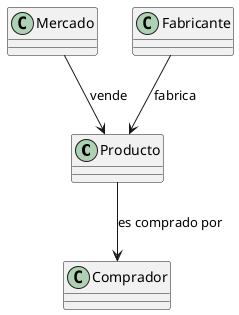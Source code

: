 @startuml
class Producto 

class Comprador

class Mercado 

class Fabricante

Producto --> Comprador: es comprado por
Mercado -->  Producto : vende
Fabricante --> Producto : fabrica

@enduml
